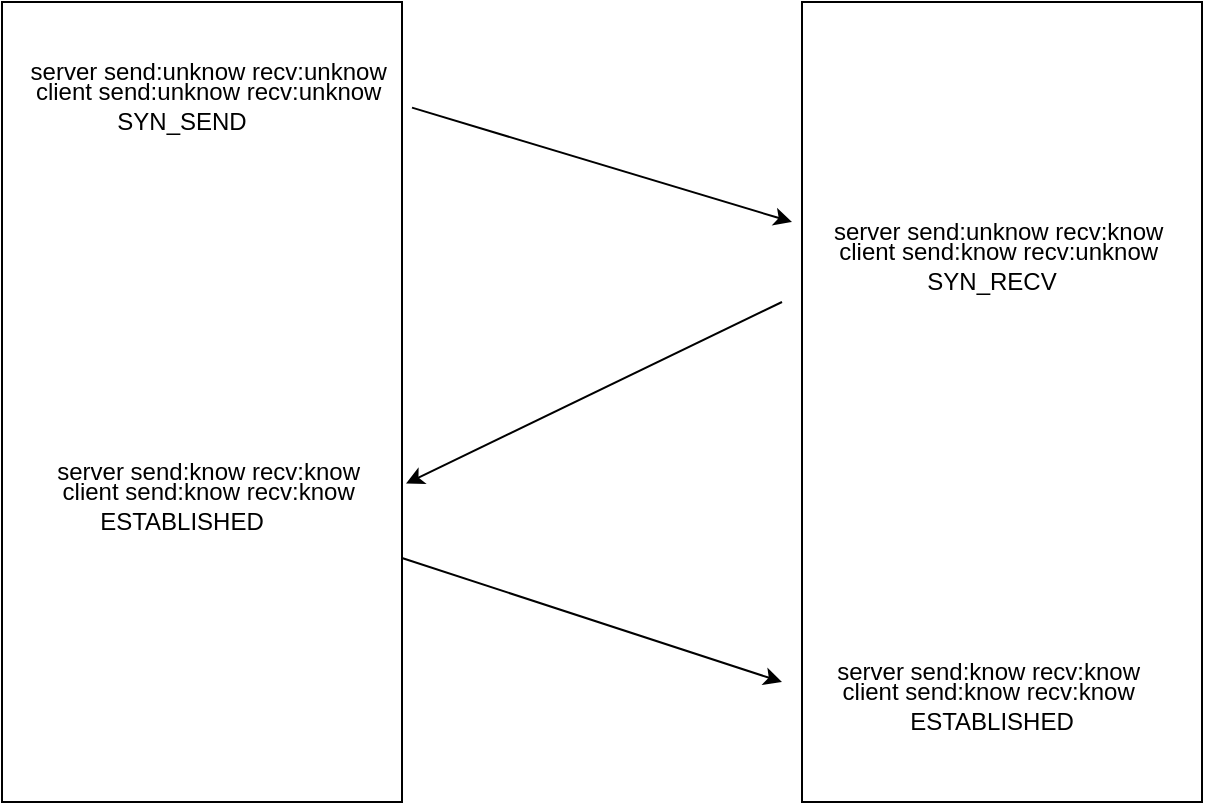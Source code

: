 <mxfile version="14.7.3" type="github">
  <diagram id="Ht1M8jgEwFfnCIfOTk4-" name="Page-1">
    <mxGraphModel dx="782" dy="436" grid="1" gridSize="10" guides="1" tooltips="1" connect="1" arrows="1" fold="1" page="1" pageScale="1" pageWidth="1169" pageHeight="827" math="0" shadow="0">
      <root>
        <mxCell id="0" />
        <mxCell id="1" parent="0" />
        <mxCell id="LEsTE9bY0qYYngKlG7VE-2" value="" style="rounded=0;whiteSpace=wrap;html=1;" vertex="1" parent="1">
          <mxGeometry x="160" y="200" width="200" height="400" as="geometry" />
        </mxCell>
        <mxCell id="LEsTE9bY0qYYngKlG7VE-3" value="" style="rounded=0;whiteSpace=wrap;html=1;" vertex="1" parent="1">
          <mxGeometry x="560" y="200" width="200" height="400" as="geometry" />
        </mxCell>
        <mxCell id="LEsTE9bY0qYYngKlG7VE-5" value="" style="endArrow=classic;html=1;exitX=1.025;exitY=0.132;exitDx=0;exitDy=0;exitPerimeter=0;" edge="1" parent="1" source="LEsTE9bY0qYYngKlG7VE-2">
          <mxGeometry width="50" height="50" relative="1" as="geometry">
            <mxPoint x="540" y="480" as="sourcePoint" />
            <mxPoint x="555" y="310" as="targetPoint" />
          </mxGeometry>
        </mxCell>
        <mxCell id="LEsTE9bY0qYYngKlG7VE-7" value="server send:unknow recv:unknow&amp;nbsp;" style="text;html=1;strokeColor=none;fillColor=none;align=center;verticalAlign=middle;whiteSpace=wrap;rounded=0;" vertex="1" parent="1">
          <mxGeometry x="160" y="230" width="210" height="10" as="geometry" />
        </mxCell>
        <mxCell id="LEsTE9bY0qYYngKlG7VE-8" value="client send:unknow recv:unknow&amp;nbsp;" style="text;html=1;strokeColor=none;fillColor=none;align=center;verticalAlign=middle;whiteSpace=wrap;rounded=0;" vertex="1" parent="1">
          <mxGeometry x="160" y="240" width="210" height="10" as="geometry" />
        </mxCell>
        <mxCell id="LEsTE9bY0qYYngKlG7VE-10" value="client send:know recv:unknow&amp;nbsp;" style="text;html=1;strokeColor=none;fillColor=none;align=center;verticalAlign=middle;whiteSpace=wrap;rounded=0;" vertex="1" parent="1">
          <mxGeometry x="555" y="320" width="210" height="10" as="geometry" />
        </mxCell>
        <mxCell id="LEsTE9bY0qYYngKlG7VE-11" value="server send:unknow recv:know&amp;nbsp;" style="text;html=1;strokeColor=none;fillColor=none;align=center;verticalAlign=middle;whiteSpace=wrap;rounded=0;" vertex="1" parent="1">
          <mxGeometry x="555" y="310" width="210" height="10" as="geometry" />
        </mxCell>
        <mxCell id="LEsTE9bY0qYYngKlG7VE-12" value="" style="endArrow=classic;html=1;entryX=1.01;entryY=0.602;entryDx=0;entryDy=0;entryPerimeter=0;" edge="1" parent="1" target="LEsTE9bY0qYYngKlG7VE-2">
          <mxGeometry width="50" height="50" relative="1" as="geometry">
            <mxPoint x="550" y="350" as="sourcePoint" />
            <mxPoint x="370" y="430" as="targetPoint" />
          </mxGeometry>
        </mxCell>
        <mxCell id="LEsTE9bY0qYYngKlG7VE-14" value="client send:know recv:know&amp;nbsp;" style="text;html=1;strokeColor=none;fillColor=none;align=center;verticalAlign=middle;whiteSpace=wrap;rounded=0;" vertex="1" parent="1">
          <mxGeometry x="160" y="440" width="210" height="10" as="geometry" />
        </mxCell>
        <mxCell id="LEsTE9bY0qYYngKlG7VE-15" value="server send:know recv:know&amp;nbsp;" style="text;html=1;strokeColor=none;fillColor=none;align=center;verticalAlign=middle;whiteSpace=wrap;rounded=0;" vertex="1" parent="1">
          <mxGeometry x="160" y="430" width="210" height="10" as="geometry" />
        </mxCell>
        <mxCell id="LEsTE9bY0qYYngKlG7VE-16" value="" style="endArrow=classic;html=1;exitX=1;exitY=0.695;exitDx=0;exitDy=0;exitPerimeter=0;" edge="1" parent="1" source="LEsTE9bY0qYYngKlG7VE-2">
          <mxGeometry width="50" height="50" relative="1" as="geometry">
            <mxPoint x="540" y="480" as="sourcePoint" />
            <mxPoint x="550" y="540" as="targetPoint" />
          </mxGeometry>
        </mxCell>
        <mxCell id="LEsTE9bY0qYYngKlG7VE-17" value="client send:know recv:know&amp;nbsp;" style="text;html=1;strokeColor=none;fillColor=none;align=center;verticalAlign=middle;whiteSpace=wrap;rounded=0;" vertex="1" parent="1">
          <mxGeometry x="550" y="540" width="210" height="10" as="geometry" />
        </mxCell>
        <mxCell id="LEsTE9bY0qYYngKlG7VE-18" value="server send:know recv:know&amp;nbsp;" style="text;html=1;strokeColor=none;fillColor=none;align=center;verticalAlign=middle;whiteSpace=wrap;rounded=0;" vertex="1" parent="1">
          <mxGeometry x="550" y="530" width="210" height="10" as="geometry" />
        </mxCell>
        <mxCell id="LEsTE9bY0qYYngKlG7VE-19" value="SYN_SEND" style="text;html=1;strokeColor=none;fillColor=none;align=center;verticalAlign=middle;whiteSpace=wrap;rounded=0;" vertex="1" parent="1">
          <mxGeometry x="230" y="250" width="40" height="20" as="geometry" />
        </mxCell>
        <mxCell id="LEsTE9bY0qYYngKlG7VE-21" value="SYN_RECV" style="text;html=1;strokeColor=none;fillColor=none;align=center;verticalAlign=middle;whiteSpace=wrap;rounded=0;" vertex="1" parent="1">
          <mxGeometry x="635" y="330" width="40" height="20" as="geometry" />
        </mxCell>
        <mxCell id="LEsTE9bY0qYYngKlG7VE-22" value="ESTABLISHED" style="text;html=1;strokeColor=none;fillColor=none;align=center;verticalAlign=middle;whiteSpace=wrap;rounded=0;" vertex="1" parent="1">
          <mxGeometry x="230" y="450" width="40" height="20" as="geometry" />
        </mxCell>
        <mxCell id="LEsTE9bY0qYYngKlG7VE-23" value="ESTABLISHED" style="text;html=1;strokeColor=none;fillColor=none;align=center;verticalAlign=middle;whiteSpace=wrap;rounded=0;" vertex="1" parent="1">
          <mxGeometry x="635" y="550" width="40" height="20" as="geometry" />
        </mxCell>
      </root>
    </mxGraphModel>
  </diagram>
</mxfile>
